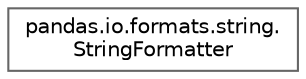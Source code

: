 digraph "Graphical Class Hierarchy"
{
 // LATEX_PDF_SIZE
  bgcolor="transparent";
  edge [fontname=Helvetica,fontsize=10,labelfontname=Helvetica,labelfontsize=10];
  node [fontname=Helvetica,fontsize=10,shape=box,height=0.2,width=0.4];
  rankdir="LR";
  Node0 [id="Node000000",label="pandas.io.formats.string.\lStringFormatter",height=0.2,width=0.4,color="grey40", fillcolor="white", style="filled",URL="$d5/dfc/classpandas_1_1io_1_1formats_1_1string_1_1StringFormatter.html",tooltip=" "];
}
